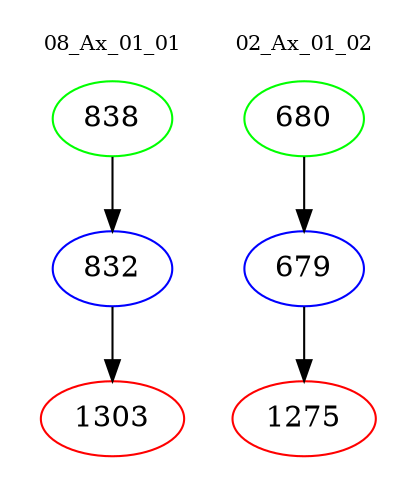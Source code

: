 digraph{
subgraph cluster_0 {
color = white
label = "08_Ax_01_01";
fontsize=10;
T0_838 [label="838", color="green"]
T0_838 -> T0_832 [color="black"]
T0_832 [label="832", color="blue"]
T0_832 -> T0_1303 [color="black"]
T0_1303 [label="1303", color="red"]
}
subgraph cluster_1 {
color = white
label = "02_Ax_01_02";
fontsize=10;
T1_680 [label="680", color="green"]
T1_680 -> T1_679 [color="black"]
T1_679 [label="679", color="blue"]
T1_679 -> T1_1275 [color="black"]
T1_1275 [label="1275", color="red"]
}
}

